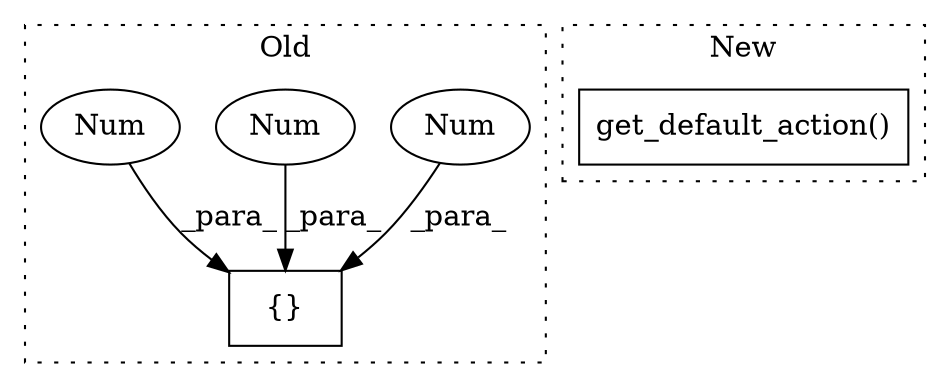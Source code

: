 digraph G {
subgraph cluster0 {
1 [label="{}" a="59" s="8758,8769" l="1,0" shape="box"];
3 [label="Num" a="76" s="8765" l="1" shape="ellipse"];
4 [label="Num" a="76" s="8762" l="1" shape="ellipse"];
5 [label="Num" a="76" s="8759" l="1" shape="ellipse"];
label = "Old";
style="dotted";
}
subgraph cluster1 {
2 [label="get_default_action()" a="75" s="8494" l="25" shape="box"];
label = "New";
style="dotted";
}
3 -> 1 [label="_para_"];
4 -> 1 [label="_para_"];
5 -> 1 [label="_para_"];
}